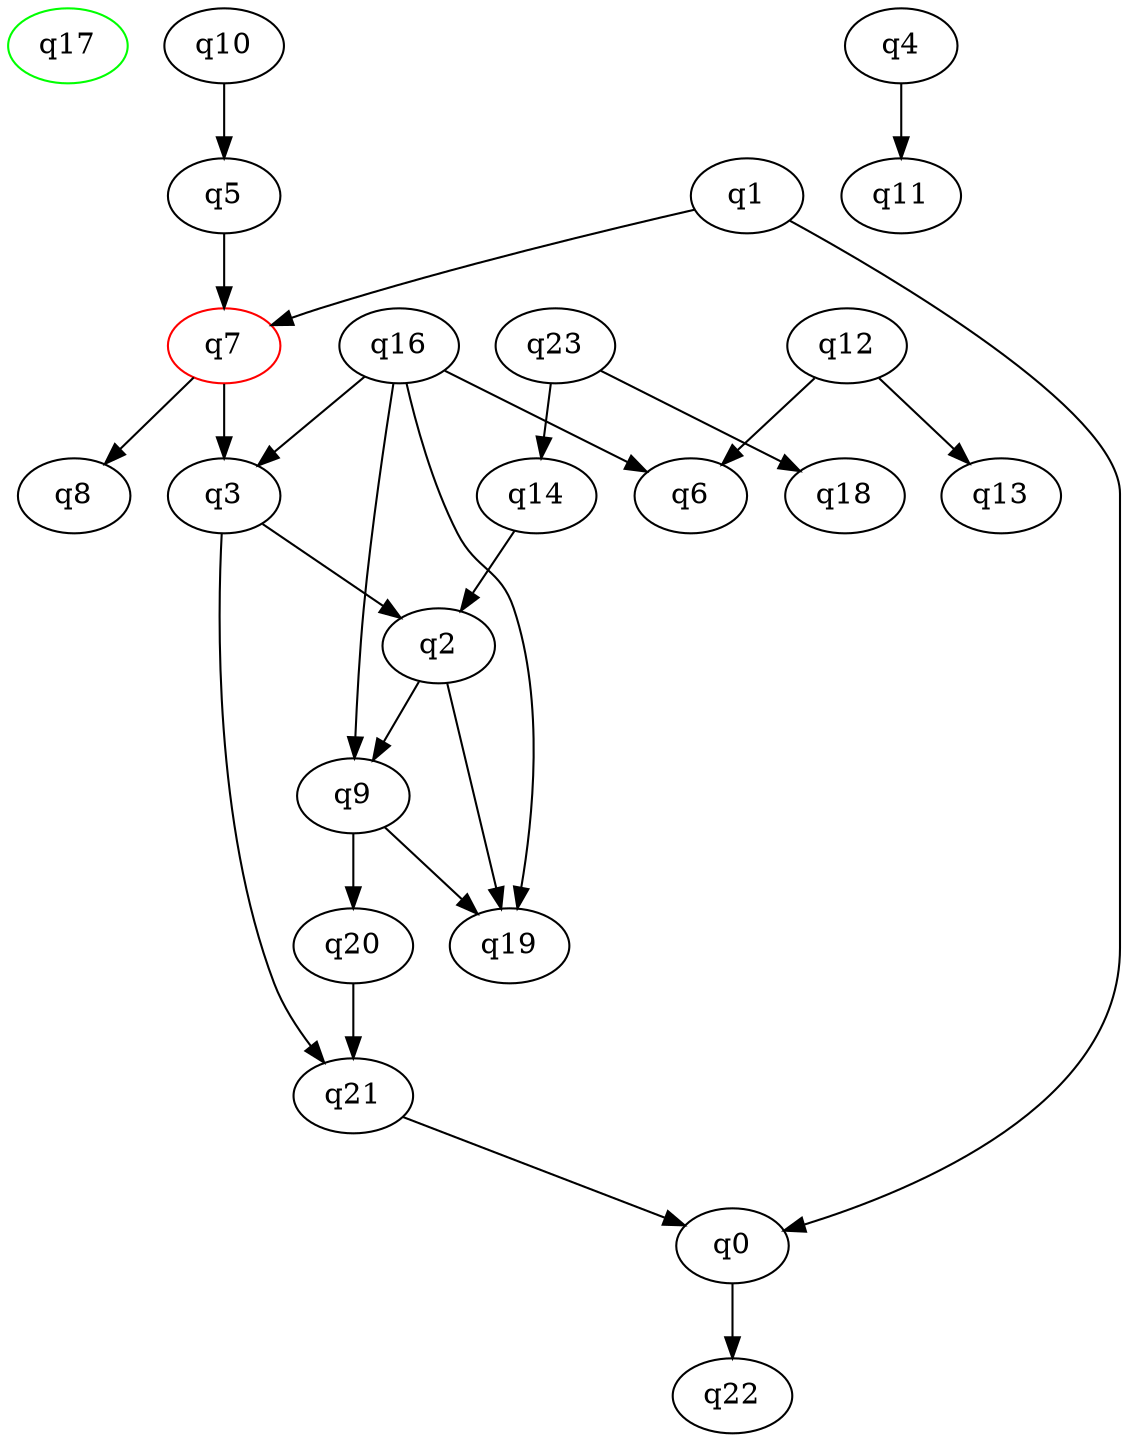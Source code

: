 digraph A{
q17 [initial=1,color=green];
q7 [final=1,color=red];
q0 -> q22;
q1 -> q0;
q1 -> q7;
q2 -> q9;
q2 -> q19;
q3 -> q2;
q3 -> q21;
q4 -> q11;
q5 -> q7;
q7 -> q3;
q7 -> q8;
q9 -> q19;
q9 -> q20;
q10 -> q5;
q12 -> q6;
q12 -> q13;
q14 -> q2;
q16 -> q3;
q16 -> q6;
q16 -> q9;
q16 -> q19;
q20 -> q21;
q21 -> q0;
q23 -> q14;
q23 -> q18;
}